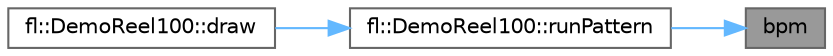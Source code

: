 digraph "bpm"
{
 // LATEX_PDF_SIZE
  bgcolor="transparent";
  edge [fontname=Helvetica,fontsize=10,labelfontname=Helvetica,labelfontsize=10];
  node [fontname=Helvetica,fontsize=10,shape=box,height=0.2,width=0.4];
  rankdir="RL";
  Node1 [id="Node000001",label="bpm",height=0.2,width=0.4,color="gray40", fillcolor="grey60", style="filled", fontcolor="black",tooltip=" "];
  Node1 -> Node2 [id="edge1_Node000001_Node000002",dir="back",color="steelblue1",style="solid",tooltip=" "];
  Node2 [id="Node000002",label="fl::DemoReel100::runPattern",height=0.2,width=0.4,color="grey40", fillcolor="white", style="filled",URL="$d1/d60/classfl_1_1_demo_reel100.html#aad4b41d93c1a9f7acecea8b49cda7078",tooltip=" "];
  Node2 -> Node3 [id="edge2_Node000002_Node000003",dir="back",color="steelblue1",style="solid",tooltip=" "];
  Node3 [id="Node000003",label="fl::DemoReel100::draw",height=0.2,width=0.4,color="grey40", fillcolor="white", style="filled",URL="$d1/d60/classfl_1_1_demo_reel100.html#a5f66b8a2f16f89f0180bd6e27f1563c6",tooltip=" "];
}
